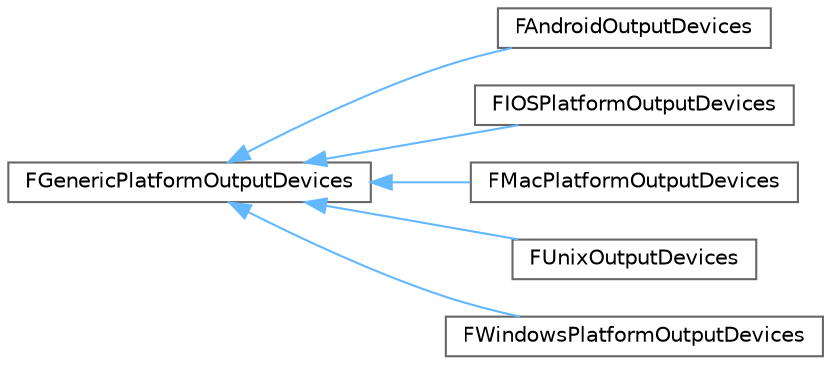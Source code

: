 digraph "Graphical Class Hierarchy"
{
 // INTERACTIVE_SVG=YES
 // LATEX_PDF_SIZE
  bgcolor="transparent";
  edge [fontname=Helvetica,fontsize=10,labelfontname=Helvetica,labelfontsize=10];
  node [fontname=Helvetica,fontsize=10,shape=box,height=0.2,width=0.4];
  rankdir="LR";
  Node0 [id="Node000000",label="FGenericPlatformOutputDevices",height=0.2,width=0.4,color="grey40", fillcolor="white", style="filled",URL="$d8/df9/structFGenericPlatformOutputDevices.html",tooltip="Generic implementation for most platforms."];
  Node0 -> Node1 [id="edge3959_Node000000_Node000001",dir="back",color="steelblue1",style="solid",tooltip=" "];
  Node1 [id="Node000001",label="FAndroidOutputDevices",height=0.2,width=0.4,color="grey40", fillcolor="white", style="filled",URL="$d1/dba/structFAndroidOutputDevices.html",tooltip=" "];
  Node0 -> Node2 [id="edge3960_Node000000_Node000002",dir="back",color="steelblue1",style="solid",tooltip=" "];
  Node2 [id="Node000002",label="FIOSPlatformOutputDevices",height=0.2,width=0.4,color="grey40", fillcolor="white", style="filled",URL="$db/d11/structFIOSPlatformOutputDevices.html",tooltip=" "];
  Node0 -> Node3 [id="edge3961_Node000000_Node000003",dir="back",color="steelblue1",style="solid",tooltip=" "];
  Node3 [id="Node000003",label="FMacPlatformOutputDevices",height=0.2,width=0.4,color="grey40", fillcolor="white", style="filled",URL="$d1/d73/structFMacPlatformOutputDevices.html",tooltip=" "];
  Node0 -> Node4 [id="edge3962_Node000000_Node000004",dir="back",color="steelblue1",style="solid",tooltip=" "];
  Node4 [id="Node000004",label="FUnixOutputDevices",height=0.2,width=0.4,color="grey40", fillcolor="white", style="filled",URL="$d7/ddb/structFUnixOutputDevices.html",tooltip=" "];
  Node0 -> Node5 [id="edge3963_Node000000_Node000005",dir="back",color="steelblue1",style="solid",tooltip=" "];
  Node5 [id="Node000005",label="FWindowsPlatformOutputDevices",height=0.2,width=0.4,color="grey40", fillcolor="white", style="filled",URL="$dc/dc7/structFWindowsPlatformOutputDevices.html",tooltip=" "];
}
